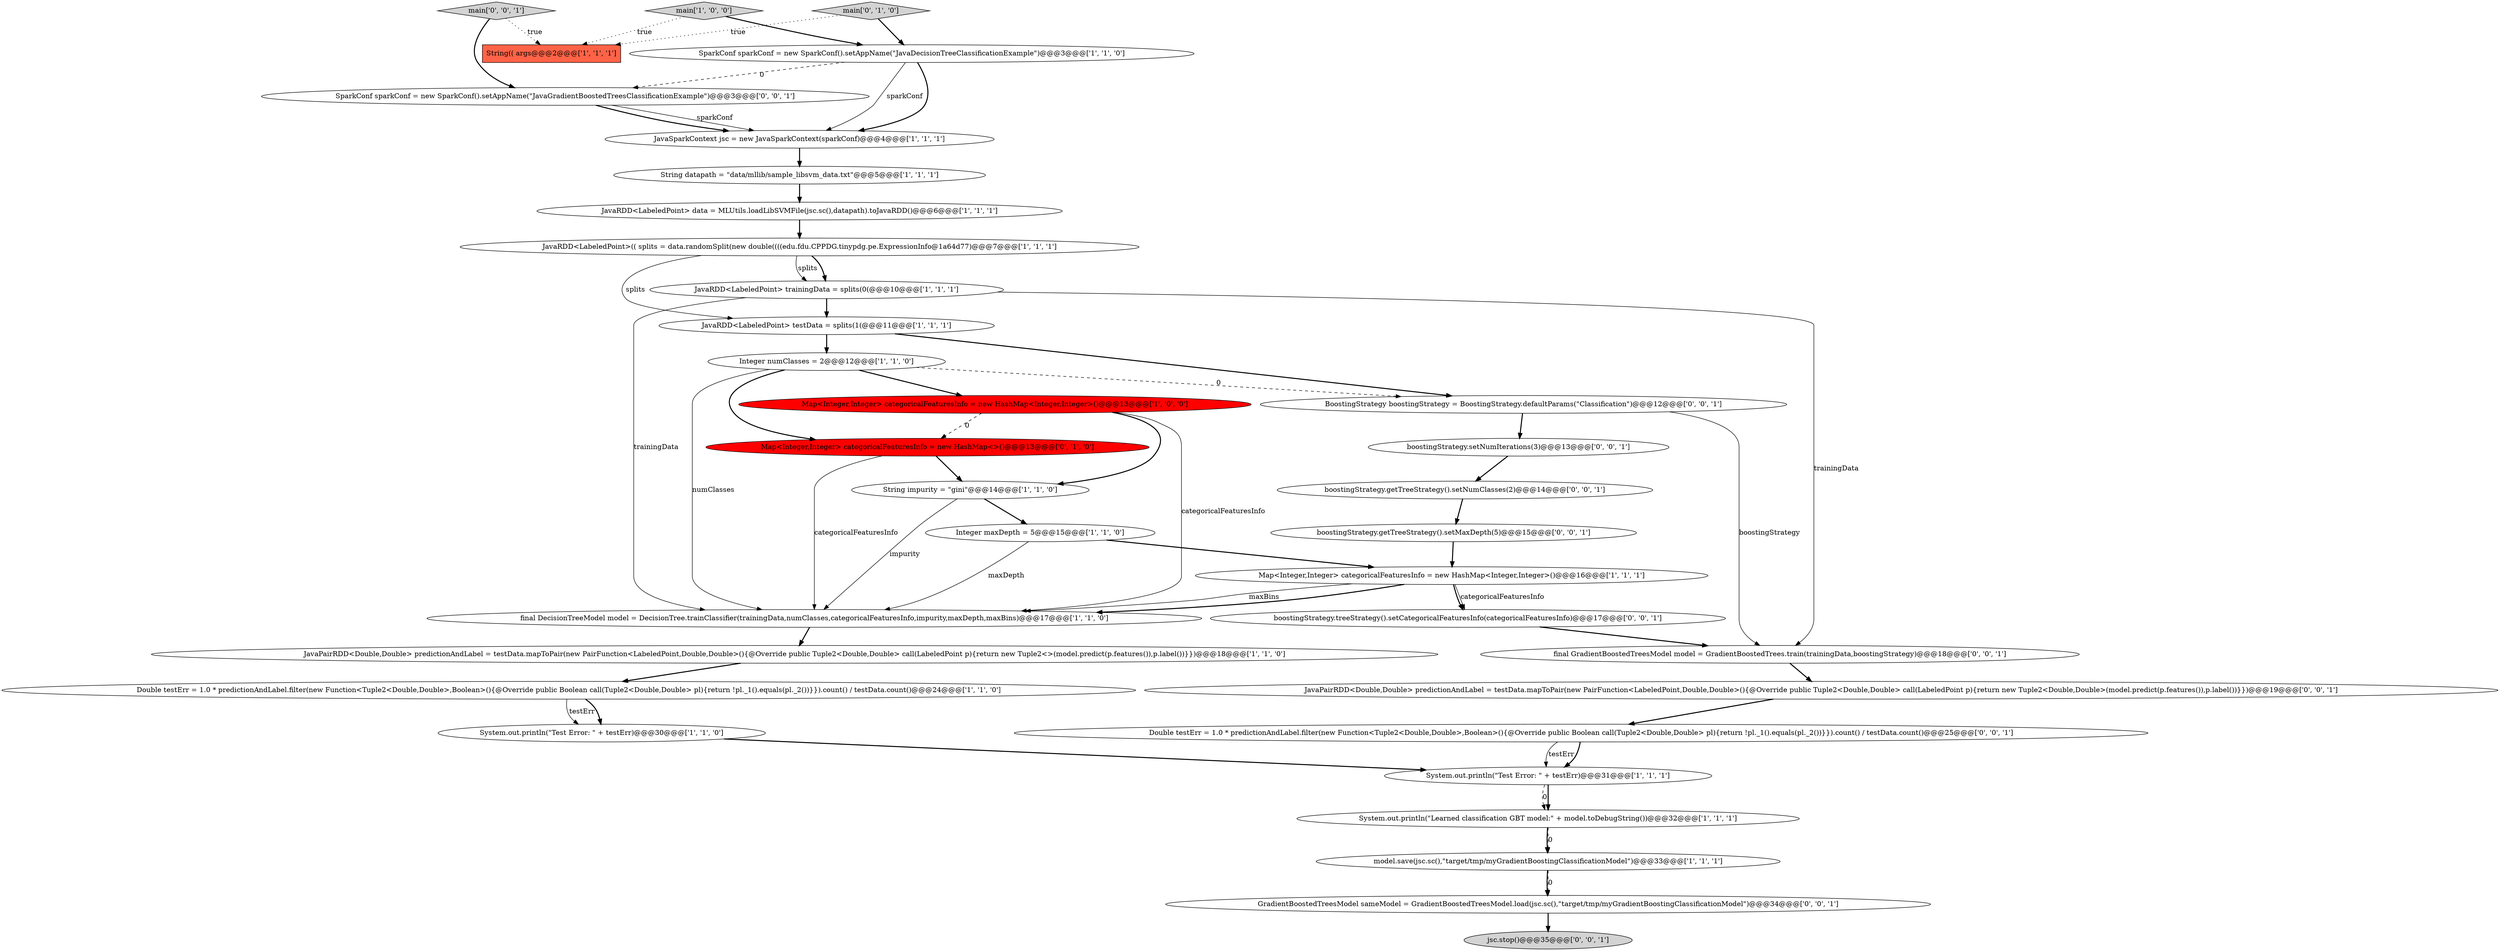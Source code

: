 digraph {
31 [style = filled, label = "boostingStrategy.setNumIterations(3)@@@13@@@['0', '0', '1']", fillcolor = white, shape = ellipse image = "AAA0AAABBB3BBB"];
3 [style = filled, label = "Map<Integer,Integer> categoricalFeaturesInfo = new HashMap<Integer,Integer>()@@@16@@@['1', '1', '1']", fillcolor = white, shape = ellipse image = "AAA0AAABBB1BBB"];
9 [style = filled, label = "Integer maxDepth = 5@@@15@@@['1', '1', '0']", fillcolor = white, shape = ellipse image = "AAA0AAABBB1BBB"];
8 [style = filled, label = "SparkConf sparkConf = new SparkConf().setAppName(\"JavaDecisionTreeClassificationExample\")@@@3@@@['1', '1', '0']", fillcolor = white, shape = ellipse image = "AAA0AAABBB1BBB"];
2 [style = filled, label = "String impurity = \"gini\"@@@14@@@['1', '1', '0']", fillcolor = white, shape = ellipse image = "AAA0AAABBB1BBB"];
4 [style = filled, label = "final DecisionTreeModel model = DecisionTree.trainClassifier(trainingData,numClasses,categoricalFeaturesInfo,impurity,maxDepth,maxBins)@@@17@@@['1', '1', '0']", fillcolor = white, shape = ellipse image = "AAA0AAABBB1BBB"];
1 [style = filled, label = "System.out.println(\"Learned classification GBT model:\" + model.toDebugString())@@@32@@@['1', '1', '1']", fillcolor = white, shape = ellipse image = "AAA0AAABBB1BBB"];
16 [style = filled, label = "main['1', '0', '0']", fillcolor = lightgray, shape = diamond image = "AAA0AAABBB1BBB"];
20 [style = filled, label = "JavaPairRDD<Double,Double> predictionAndLabel = testData.mapToPair(new PairFunction<LabeledPoint,Double,Double>(){@Override public Tuple2<Double,Double> call(LabeledPoint p){return new Tuple2<>(model.predict(p.features()),p.label())}})@@@18@@@['1', '1', '0']", fillcolor = white, shape = ellipse image = "AAA0AAABBB1BBB"];
13 [style = filled, label = "JavaRDD<LabeledPoint> trainingData = splits(0(@@@10@@@['1', '1', '1']", fillcolor = white, shape = ellipse image = "AAA0AAABBB1BBB"];
33 [style = filled, label = "JavaPairRDD<Double,Double> predictionAndLabel = testData.mapToPair(new PairFunction<LabeledPoint,Double,Double>(){@Override public Tuple2<Double,Double> call(LabeledPoint p){return new Tuple2<Double,Double>(model.predict(p.features()),p.label())}})@@@19@@@['0', '0', '1']", fillcolor = white, shape = ellipse image = "AAA0AAABBB3BBB"];
28 [style = filled, label = "jsc.stop()@@@35@@@['0', '0', '1']", fillcolor = lightgray, shape = ellipse image = "AAA0AAABBB3BBB"];
7 [style = filled, label = "System.out.println(\"Test Error: \" + testErr)@@@30@@@['1', '1', '0']", fillcolor = white, shape = ellipse image = "AAA0AAABBB1BBB"];
10 [style = filled, label = "Map<Integer,Integer> categoricalFeaturesInfo = new HashMap<Integer,Integer>()@@@13@@@['1', '0', '0']", fillcolor = red, shape = ellipse image = "AAA1AAABBB1BBB"];
21 [style = filled, label = "Map<Integer,Integer> categoricalFeaturesInfo = new HashMap<>()@@@13@@@['0', '1', '0']", fillcolor = red, shape = ellipse image = "AAA1AAABBB2BBB"];
18 [style = filled, label = "JavaRDD<LabeledPoint> testData = splits(1(@@@11@@@['1', '1', '1']", fillcolor = white, shape = ellipse image = "AAA0AAABBB1BBB"];
19 [style = filled, label = "JavaSparkContext jsc = new JavaSparkContext(sparkConf)@@@4@@@['1', '1', '1']", fillcolor = white, shape = ellipse image = "AAA0AAABBB1BBB"];
29 [style = filled, label = "GradientBoostedTreesModel sameModel = GradientBoostedTreesModel.load(jsc.sc(),\"target/tmp/myGradientBoostingClassificationModel\")@@@34@@@['0', '0', '1']", fillcolor = white, shape = ellipse image = "AAA0AAABBB3BBB"];
6 [style = filled, label = "model.save(jsc.sc(),\"target/tmp/myGradientBoostingClassificationModel\")@@@33@@@['1', '1', '1']", fillcolor = white, shape = ellipse image = "AAA0AAABBB1BBB"];
15 [style = filled, label = "String datapath = \"data/mllib/sample_libsvm_data.txt\"@@@5@@@['1', '1', '1']", fillcolor = white, shape = ellipse image = "AAA0AAABBB1BBB"];
23 [style = filled, label = "boostingStrategy.getTreeStrategy().setNumClasses(2)@@@14@@@['0', '0', '1']", fillcolor = white, shape = ellipse image = "AAA0AAABBB3BBB"];
5 [style = filled, label = "System.out.println(\"Test Error: \" + testErr)@@@31@@@['1', '1', '1']", fillcolor = white, shape = ellipse image = "AAA0AAABBB1BBB"];
12 [style = filled, label = "JavaRDD<LabeledPoint>(( splits = data.randomSplit(new double((((edu.fdu.CPPDG.tinypdg.pe.ExpressionInfo@1a64d77)@@@7@@@['1', '1', '1']", fillcolor = white, shape = ellipse image = "AAA0AAABBB1BBB"];
17 [style = filled, label = "JavaRDD<LabeledPoint> data = MLUtils.loadLibSVMFile(jsc.sc(),datapath).toJavaRDD()@@@6@@@['1', '1', '1']", fillcolor = white, shape = ellipse image = "AAA0AAABBB1BBB"];
22 [style = filled, label = "main['0', '1', '0']", fillcolor = lightgray, shape = diamond image = "AAA0AAABBB2BBB"];
0 [style = filled, label = "Integer numClasses = 2@@@12@@@['1', '1', '0']", fillcolor = white, shape = ellipse image = "AAA0AAABBB1BBB"];
34 [style = filled, label = "main['0', '0', '1']", fillcolor = lightgray, shape = diamond image = "AAA0AAABBB3BBB"];
24 [style = filled, label = "BoostingStrategy boostingStrategy = BoostingStrategy.defaultParams(\"Classification\")@@@12@@@['0', '0', '1']", fillcolor = white, shape = ellipse image = "AAA0AAABBB3BBB"];
32 [style = filled, label = "final GradientBoostedTreesModel model = GradientBoostedTrees.train(trainingData,boostingStrategy)@@@18@@@['0', '0', '1']", fillcolor = white, shape = ellipse image = "AAA0AAABBB3BBB"];
30 [style = filled, label = "boostingStrategy.getTreeStrategy().setMaxDepth(5)@@@15@@@['0', '0', '1']", fillcolor = white, shape = ellipse image = "AAA0AAABBB3BBB"];
27 [style = filled, label = "SparkConf sparkConf = new SparkConf().setAppName(\"JavaGradientBoostedTreesClassificationExample\")@@@3@@@['0', '0', '1']", fillcolor = white, shape = ellipse image = "AAA0AAABBB3BBB"];
11 [style = filled, label = "Double testErr = 1.0 * predictionAndLabel.filter(new Function<Tuple2<Double,Double>,Boolean>(){@Override public Boolean call(Tuple2<Double,Double> pl){return !pl._1().equals(pl._2())}}).count() / testData.count()@@@24@@@['1', '1', '0']", fillcolor = white, shape = ellipse image = "AAA0AAABBB1BBB"];
14 [style = filled, label = "String(( args@@@2@@@['1', '1', '1']", fillcolor = tomato, shape = box image = "AAA0AAABBB1BBB"];
26 [style = filled, label = "Double testErr = 1.0 * predictionAndLabel.filter(new Function<Tuple2<Double,Double>,Boolean>(){@Override public Boolean call(Tuple2<Double,Double> pl){return !pl._1().equals(pl._2())}}).count() / testData.count()@@@25@@@['0', '0', '1']", fillcolor = white, shape = ellipse image = "AAA0AAABBB3BBB"];
25 [style = filled, label = "boostingStrategy.treeStrategy().setCategoricalFeaturesInfo(categoricalFeaturesInfo)@@@17@@@['0', '0', '1']", fillcolor = white, shape = ellipse image = "AAA0AAABBB3BBB"];
5->1 [style = dashed, label="0"];
10->4 [style = solid, label="categoricalFeaturesInfo"];
9->4 [style = solid, label="maxDepth"];
26->5 [style = solid, label="testErr"];
21->4 [style = solid, label="categoricalFeaturesInfo"];
18->24 [style = bold, label=""];
31->23 [style = bold, label=""];
10->21 [style = dashed, label="0"];
23->30 [style = bold, label=""];
16->8 [style = bold, label=""];
3->25 [style = bold, label=""];
8->19 [style = bold, label=""];
26->5 [style = bold, label=""];
12->18 [style = solid, label="splits"];
25->32 [style = bold, label=""];
0->21 [style = bold, label=""];
2->9 [style = bold, label=""];
3->25 [style = solid, label="categoricalFeaturesInfo"];
3->4 [style = bold, label=""];
32->33 [style = bold, label=""];
6->29 [style = bold, label=""];
33->26 [style = bold, label=""];
21->2 [style = bold, label=""];
11->7 [style = solid, label="testErr"];
22->14 [style = dotted, label="true"];
29->28 [style = bold, label=""];
8->19 [style = solid, label="sparkConf"];
22->8 [style = bold, label=""];
2->4 [style = solid, label="impurity"];
12->13 [style = bold, label=""];
5->1 [style = bold, label=""];
3->4 [style = solid, label="maxBins"];
15->17 [style = bold, label=""];
13->32 [style = solid, label="trainingData"];
0->4 [style = solid, label="numClasses"];
17->12 [style = bold, label=""];
27->19 [style = solid, label="sparkConf"];
0->10 [style = bold, label=""];
7->5 [style = bold, label=""];
1->6 [style = bold, label=""];
12->13 [style = solid, label="splits"];
24->31 [style = bold, label=""];
30->3 [style = bold, label=""];
6->29 [style = dashed, label="0"];
1->6 [style = dashed, label="0"];
16->14 [style = dotted, label="true"];
4->20 [style = bold, label=""];
0->24 [style = dashed, label="0"];
9->3 [style = bold, label=""];
24->32 [style = solid, label="boostingStrategy"];
8->27 [style = dashed, label="0"];
10->2 [style = bold, label=""];
27->19 [style = bold, label=""];
19->15 [style = bold, label=""];
13->4 [style = solid, label="trainingData"];
34->27 [style = bold, label=""];
34->14 [style = dotted, label="true"];
18->0 [style = bold, label=""];
11->7 [style = bold, label=""];
13->18 [style = bold, label=""];
20->11 [style = bold, label=""];
}

